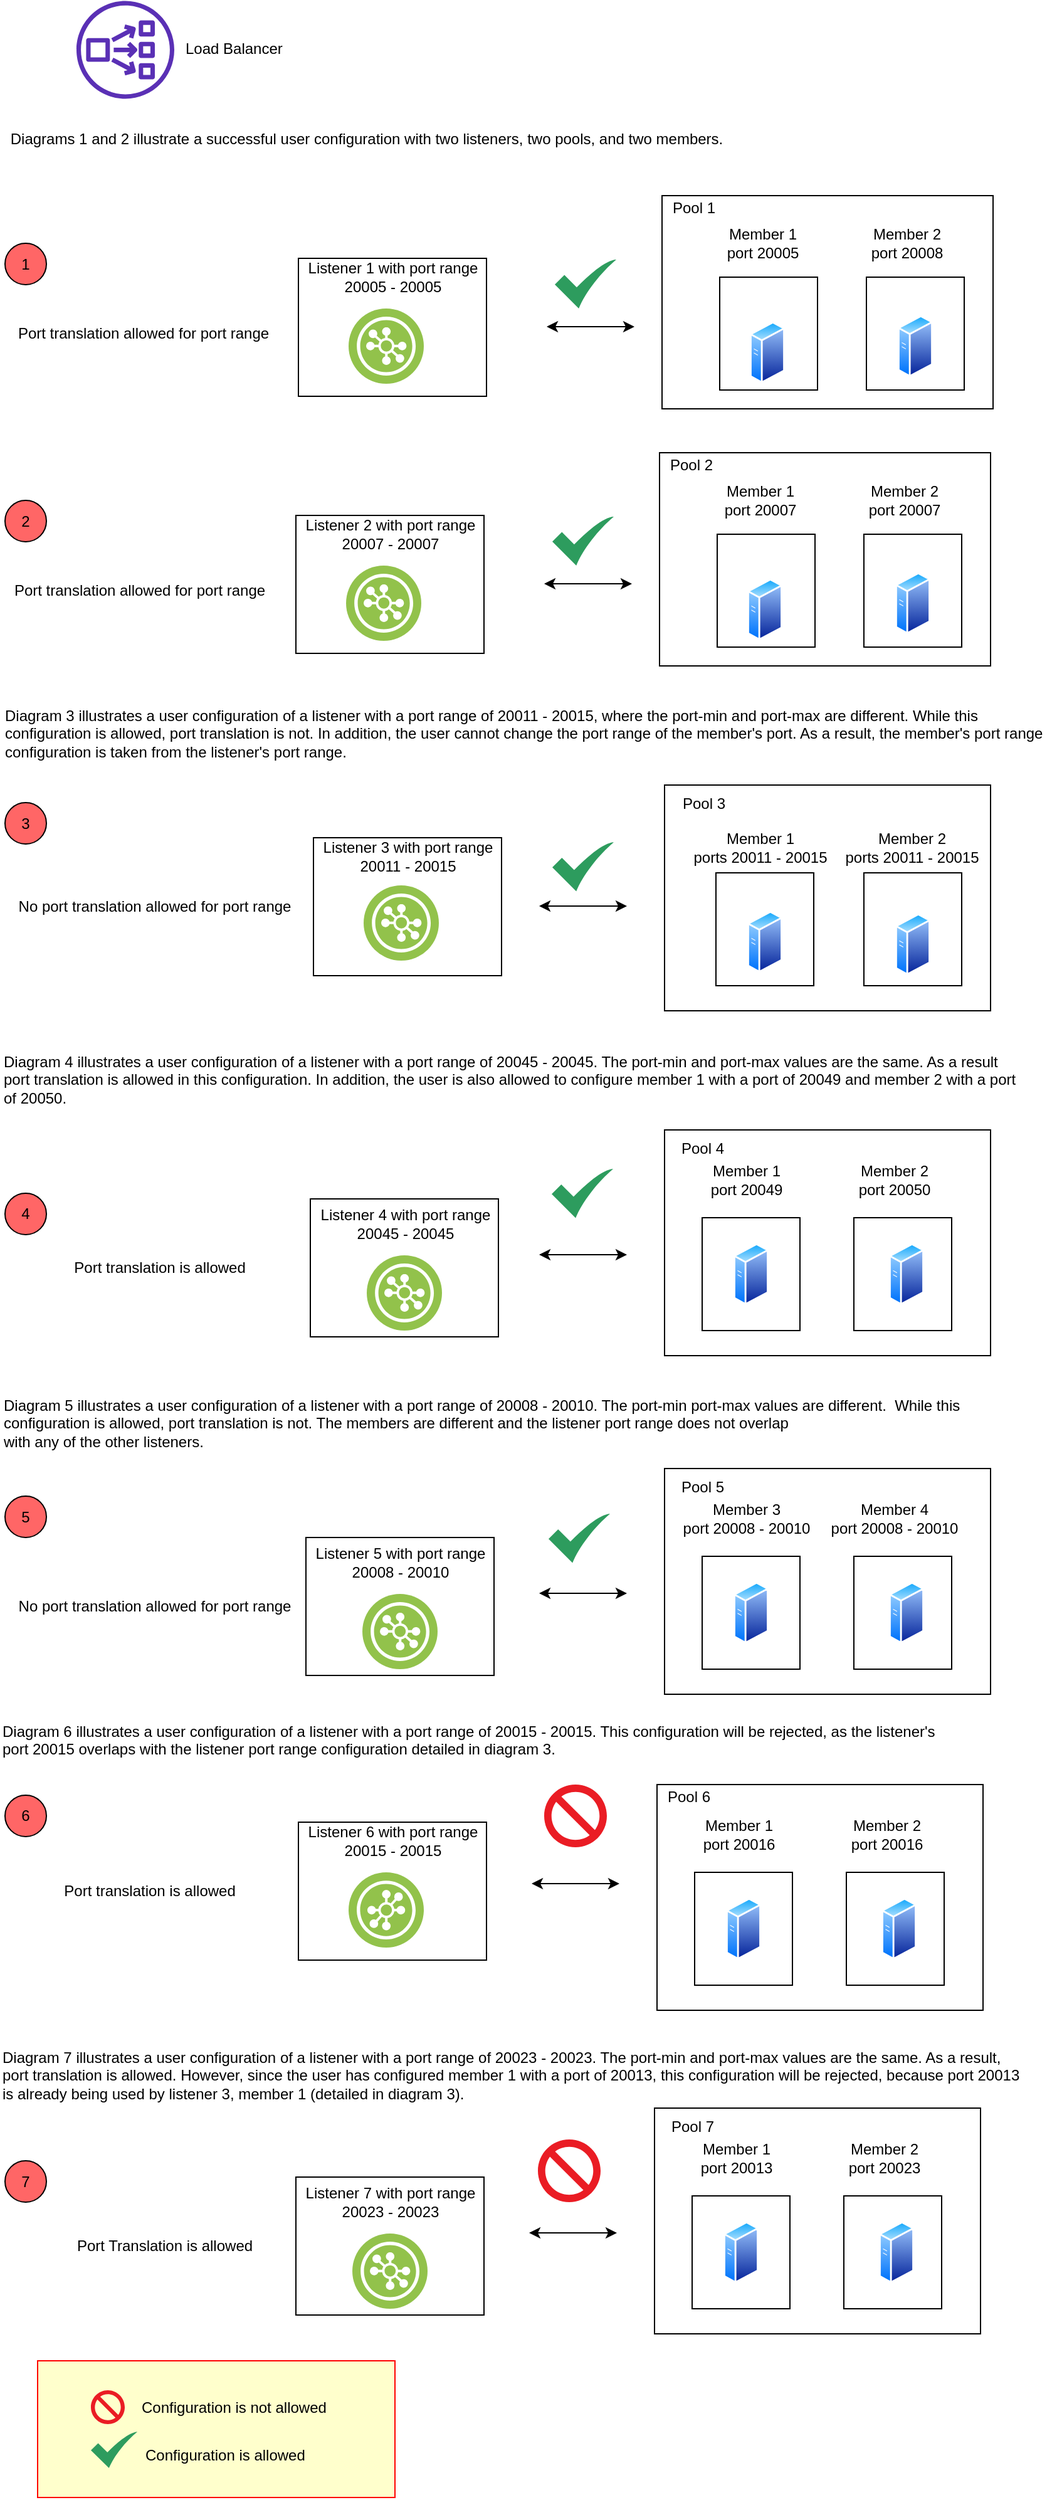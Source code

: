 <mxfile version="16.5.6" type="device"><diagram id="kW1S6oopogRMlEU09G79" name="Page-1"><mxGraphModel dx="1186" dy="795" grid="1" gridSize="10" guides="1" tooltips="1" connect="1" arrows="1" fold="1" page="1" pageScale="1" pageWidth="850" pageHeight="1100" math="0" shadow="0"><root><mxCell id="0"/><mxCell id="1" parent="0"/><mxCell id="lSz7Zd6UAInDbjxnphyC-41" value="" style="rounded=0;whiteSpace=wrap;html=1;strokeColor=#FF0000;fillColor=#FFFFCC;" parent="1" vertex="1"><mxGeometry x="32" y="1891.5" width="285" height="109" as="geometry"/></mxCell><mxCell id="F8GvZ63VD4YNmgKZ5x8D-38" value="" style="rounded=0;whiteSpace=wrap;html=1;" parent="1" vertex="1"><mxGeometry x="532" y="635" width="260" height="180" as="geometry"/></mxCell><mxCell id="F8GvZ63VD4YNmgKZ5x8D-37" value="" style="rounded=0;whiteSpace=wrap;html=1;" parent="1" vertex="1"><mxGeometry x="530" y="165" width="264" height="170" as="geometry"/></mxCell><mxCell id="F8GvZ63VD4YNmgKZ5x8D-36" value="" style="rounded=0;whiteSpace=wrap;html=1;" parent="1" vertex="1"><mxGeometry x="576" y="230" width="78" height="90" as="geometry"/></mxCell><mxCell id="F8GvZ63VD4YNmgKZ5x8D-16" value="" style="rounded=0;whiteSpace=wrap;html=1;" parent="1" vertex="1"><mxGeometry x="240" y="1462" width="150" height="110" as="geometry"/></mxCell><mxCell id="F8GvZ63VD4YNmgKZ5x8D-15" value="" style="rounded=0;whiteSpace=wrap;html=1;" parent="1" vertex="1"><mxGeometry x="252" y="677" width="150" height="110" as="geometry"/></mxCell><mxCell id="F8GvZ63VD4YNmgKZ5x8D-14" value="" style="rounded=0;whiteSpace=wrap;html=1;" parent="1" vertex="1"><mxGeometry x="240" y="215" width="150" height="110" as="geometry"/></mxCell><mxCell id="F8GvZ63VD4YNmgKZ5x8D-6" value="" style="outlineConnect=0;fontColor=#232F3E;gradientColor=none;fillColor=#5A30B5;strokeColor=none;dashed=0;verticalLabelPosition=bottom;verticalAlign=top;align=center;html=1;fontSize=12;fontStyle=0;aspect=fixed;pointerEvents=1;shape=mxgraph.aws4.network_load_balancer;" parent="1" vertex="1"><mxGeometry x="63" y="9.8" width="78" height="78" as="geometry"/></mxCell><mxCell id="F8GvZ63VD4YNmgKZ5x8D-8" value="" style="aspect=fixed;perimeter=ellipsePerimeter;html=1;align=center;shadow=0;dashed=0;fontColor=#4277BB;labelBackgroundColor=#ffffff;fontSize=12;spacingTop=3;image;image=img/lib/ibm/vpc/LoadBalancerListener.svg;" parent="1" vertex="1"><mxGeometry x="280" y="255" width="60" height="60" as="geometry"/></mxCell><mxCell id="F8GvZ63VD4YNmgKZ5x8D-9" value="" style="aspect=fixed;perimeter=ellipsePerimeter;html=1;align=center;shadow=0;dashed=0;fontColor=#4277BB;labelBackgroundColor=#ffffff;fontSize=12;spacingTop=3;image;image=img/lib/ibm/vpc/LoadBalancerListener.svg;" parent="1" vertex="1"><mxGeometry x="292" y="715" width="60" height="60" as="geometry"/></mxCell><mxCell id="F8GvZ63VD4YNmgKZ5x8D-10" value="" style="aspect=fixed;perimeter=ellipsePerimeter;html=1;align=center;shadow=0;dashed=0;fontColor=#4277BB;labelBackgroundColor=#ffffff;fontSize=12;spacingTop=3;image;image=img/lib/ibm/vpc/LoadBalancerListener.svg;direction=south;" parent="1" vertex="1"><mxGeometry x="280" y="1502" width="60" height="60" as="geometry"/></mxCell><mxCell id="F8GvZ63VD4YNmgKZ5x8D-11" value="Listener 1 with port range&lt;br&gt;20005 - 20005" style="text;html=1;align=center;verticalAlign=middle;resizable=0;points=[];autosize=1;strokeColor=none;" parent="1" vertex="1"><mxGeometry x="240" y="215" width="150" height="30" as="geometry"/></mxCell><mxCell id="F8GvZ63VD4YNmgKZ5x8D-12" value="Listener 3 with port range&lt;br&gt;20011 - 20015" style="text;html=1;align=center;verticalAlign=middle;resizable=0;points=[];autosize=1;strokeColor=none;" parent="1" vertex="1"><mxGeometry x="252" y="677" width="150" height="30" as="geometry"/></mxCell><mxCell id="F8GvZ63VD4YNmgKZ5x8D-13" value="Listener 6 with port range&lt;br&gt;20015 - 20015" style="text;html=1;align=center;verticalAlign=middle;resizable=0;points=[];autosize=1;strokeColor=none;" parent="1" vertex="1"><mxGeometry x="240" y="1462" width="150" height="30" as="geometry"/></mxCell><mxCell id="F8GvZ63VD4YNmgKZ5x8D-23" value="" style="endArrow=classic;startArrow=classic;html=1;" parent="1" edge="1"><mxGeometry width="50" height="50" relative="1" as="geometry"><mxPoint x="438" y="269.5" as="sourcePoint"/><mxPoint x="508" y="269.5" as="targetPoint"/></mxGeometry></mxCell><mxCell id="F8GvZ63VD4YNmgKZ5x8D-24" value="" style="endArrow=classic;startArrow=classic;html=1;" parent="1" edge="1"><mxGeometry width="50" height="50" relative="1" as="geometry"><mxPoint x="432" y="731.5" as="sourcePoint"/><mxPoint x="502" y="731.5" as="targetPoint"/></mxGeometry></mxCell><mxCell id="F8GvZ63VD4YNmgKZ5x8D-26" value="" style="rounded=0;whiteSpace=wrap;html=1;" parent="1" vertex="1"><mxGeometry x="526" y="1432" width="260" height="180" as="geometry"/></mxCell><mxCell id="F8GvZ63VD4YNmgKZ5x8D-27" value="" style="aspect=fixed;perimeter=ellipsePerimeter;html=1;align=center;shadow=0;dashed=0;spacingTop=3;image;image=img/lib/active_directory/generic_server.svg;" parent="1" vertex="1"><mxGeometry x="600" y="265" width="28.0" height="50" as="geometry"/></mxCell><mxCell id="F8GvZ63VD4YNmgKZ5x8D-29" value="Pool 1" style="text;html=1;align=center;verticalAlign=middle;resizable=0;points=[];autosize=1;strokeColor=none;" parent="1" vertex="1"><mxGeometry x="530" y="165" width="50" height="20" as="geometry"/></mxCell><mxCell id="F8GvZ63VD4YNmgKZ5x8D-30" value="Pool 3" style="text;html=1;align=center;verticalAlign=middle;resizable=0;points=[];autosize=1;strokeColor=none;" parent="1" vertex="1"><mxGeometry x="538" y="640" width="50" height="20" as="geometry"/></mxCell><mxCell id="F8GvZ63VD4YNmgKZ5x8D-31" value="Pool 6" style="text;html=1;align=center;verticalAlign=middle;resizable=0;points=[];autosize=1;strokeColor=none;" parent="1" vertex="1"><mxGeometry x="526" y="1432" width="50" height="20" as="geometry"/></mxCell><mxCell id="F8GvZ63VD4YNmgKZ5x8D-42" value="" style="rounded=0;whiteSpace=wrap;html=1;" parent="1" vertex="1"><mxGeometry x="693" y="230" width="78" height="90" as="geometry"/></mxCell><mxCell id="F8GvZ63VD4YNmgKZ5x8D-28" value="" style="aspect=fixed;perimeter=ellipsePerimeter;html=1;align=center;shadow=0;dashed=0;spacingTop=3;image;image=img/lib/active_directory/generic_server.svg;" parent="1" vertex="1"><mxGeometry x="718" y="260" width="28.0" height="50" as="geometry"/></mxCell><mxCell id="F8GvZ63VD4YNmgKZ5x8D-43" value="" style="rounded=0;whiteSpace=wrap;html=1;" parent="1" vertex="1"><mxGeometry x="691" y="705" width="78" height="90" as="geometry"/></mxCell><mxCell id="F8GvZ63VD4YNmgKZ5x8D-35" value="" style="aspect=fixed;perimeter=ellipsePerimeter;html=1;align=center;shadow=0;dashed=0;spacingTop=3;image;image=img/lib/active_directory/generic_server.svg;" parent="1" vertex="1"><mxGeometry x="716" y="737" width="28.0" height="50" as="geometry"/></mxCell><mxCell id="F8GvZ63VD4YNmgKZ5x8D-44" value="" style="endArrow=classic;startArrow=classic;html=1;" parent="1" edge="1"><mxGeometry width="50" height="50" relative="1" as="geometry"><mxPoint x="426" y="1511" as="sourcePoint"/><mxPoint x="496" y="1511" as="targetPoint"/></mxGeometry></mxCell><mxCell id="F8GvZ63VD4YNmgKZ5x8D-45" value="" style="rounded=0;whiteSpace=wrap;html=1;" parent="1" vertex="1"><mxGeometry x="573" y="705" width="78" height="90" as="geometry"/></mxCell><mxCell id="F8GvZ63VD4YNmgKZ5x8D-34" value="" style="aspect=fixed;perimeter=ellipsePerimeter;html=1;align=center;shadow=0;dashed=0;spacingTop=3;image;image=img/lib/active_directory/generic_server.svg;" parent="1" vertex="1"><mxGeometry x="598" y="735" width="28.0" height="50" as="geometry"/></mxCell><mxCell id="F8GvZ63VD4YNmgKZ5x8D-46" value="" style="rounded=0;whiteSpace=wrap;html=1;" parent="1" vertex="1"><mxGeometry x="556" y="1502" width="78" height="90" as="geometry"/></mxCell><mxCell id="F8GvZ63VD4YNmgKZ5x8D-32" value="" style="aspect=fixed;perimeter=ellipsePerimeter;html=1;align=center;shadow=0;dashed=0;spacingTop=3;image;image=img/lib/active_directory/generic_server.svg;" parent="1" vertex="1"><mxGeometry x="581" y="1522" width="28.0" height="50" as="geometry"/></mxCell><mxCell id="F8GvZ63VD4YNmgKZ5x8D-47" value="" style="rounded=0;whiteSpace=wrap;html=1;" parent="1" vertex="1"><mxGeometry x="677" y="1502" width="78" height="90" as="geometry"/></mxCell><mxCell id="F8GvZ63VD4YNmgKZ5x8D-33" value="" style="aspect=fixed;perimeter=ellipsePerimeter;html=1;align=center;shadow=0;dashed=0;spacingTop=3;image;image=img/lib/active_directory/generic_server.svg;" parent="1" vertex="1"><mxGeometry x="705" y="1522" width="28.0" height="50" as="geometry"/></mxCell><mxCell id="F8GvZ63VD4YNmgKZ5x8D-48" value="Member 2&lt;br&gt;ports 20011 - 20015" style="text;html=1;align=center;verticalAlign=middle;resizable=0;points=[];autosize=1;strokeColor=none;" parent="1" vertex="1"><mxGeometry x="669" y="670" width="120" height="30" as="geometry"/></mxCell><mxCell id="F8GvZ63VD4YNmgKZ5x8D-49" value="Member 1&lt;br&gt;ports 20011 - 20015" style="text;html=1;align=center;verticalAlign=middle;resizable=0;points=[];autosize=1;strokeColor=none;" parent="1" vertex="1"><mxGeometry x="548" y="670" width="120" height="30" as="geometry"/></mxCell><mxCell id="F8GvZ63VD4YNmgKZ5x8D-50" value="Member 2&lt;br&gt;port 20008" style="text;html=1;align=center;verticalAlign=middle;resizable=0;points=[];autosize=1;strokeColor=none;" parent="1" vertex="1"><mxGeometry x="690" y="188" width="70" height="30" as="geometry"/></mxCell><mxCell id="F8GvZ63VD4YNmgKZ5x8D-51" value="Member 1&lt;br&gt;port 20005" style="text;html=1;align=center;verticalAlign=middle;resizable=0;points=[];autosize=1;strokeColor=none;" parent="1" vertex="1"><mxGeometry x="575" y="188" width="70" height="30" as="geometry"/></mxCell><mxCell id="F8GvZ63VD4YNmgKZ5x8D-52" value="Member 1&lt;br&gt;port 20016" style="text;html=1;align=center;verticalAlign=middle;resizable=0;points=[];autosize=1;strokeColor=none;" parent="1" vertex="1"><mxGeometry x="556" y="1457" width="70" height="30" as="geometry"/></mxCell><mxCell id="F8GvZ63VD4YNmgKZ5x8D-53" value="Member 2&lt;br&gt;port 20016" style="text;html=1;align=center;verticalAlign=middle;resizable=0;points=[];autosize=1;strokeColor=none;" parent="1" vertex="1"><mxGeometry x="674" y="1457" width="70" height="30" as="geometry"/></mxCell><mxCell id="F8GvZ63VD4YNmgKZ5x8D-54" value="" style="aspect=fixed;pointerEvents=1;shadow=0;dashed=0;html=1;strokeColor=none;labelPosition=center;verticalLabelPosition=bottom;verticalAlign=top;align=center;shape=mxgraph.mscae.enterprise.not_allowed;fillColor=#EA1C24;" parent="1" vertex="1"><mxGeometry x="436" y="1432" width="50" height="50" as="geometry"/></mxCell><mxCell id="F8GvZ63VD4YNmgKZ5x8D-55" value="" style="html=1;aspect=fixed;strokeColor=none;shadow=0;align=center;verticalAlign=top;fillColor=#2D9C5E;shape=mxgraph.gcp2.check" parent="1" vertex="1"><mxGeometry x="442.5" y="680.5" width="49" height="39.2" as="geometry"/></mxCell><mxCell id="F8GvZ63VD4YNmgKZ5x8D-56" value="" style="html=1;aspect=fixed;strokeColor=none;shadow=0;align=center;verticalAlign=top;fillColor=#2D9C5E;shape=mxgraph.gcp2.check" parent="1" vertex="1"><mxGeometry x="444.5" y="215.8" width="49" height="39.2" as="geometry"/></mxCell><mxCell id="F8GvZ63VD4YNmgKZ5x8D-57" value="Port translation allowed for port range" style="text;html=1;align=center;verticalAlign=middle;resizable=0;points=[];autosize=1;strokeColor=none;" parent="1" vertex="1"><mxGeometry x="6" y="265" width="220" height="20" as="geometry"/></mxCell><mxCell id="F8GvZ63VD4YNmgKZ5x8D-58" value="No port translation allowed for port range" style="text;html=1;align=center;verticalAlign=middle;resizable=0;points=[];autosize=1;strokeColor=none;" parent="1" vertex="1"><mxGeometry x="10" y="722" width="230" height="20" as="geometry"/></mxCell><mxCell id="F8GvZ63VD4YNmgKZ5x8D-59" value="" style="rounded=0;whiteSpace=wrap;html=1;" parent="1" vertex="1"><mxGeometry x="249.5" y="965" width="150" height="110" as="geometry"/></mxCell><mxCell id="F8GvZ63VD4YNmgKZ5x8D-60" value="" style="aspect=fixed;perimeter=ellipsePerimeter;html=1;align=center;shadow=0;dashed=0;fontColor=#4277BB;labelBackgroundColor=#ffffff;fontSize=12;spacingTop=3;image;image=img/lib/ibm/vpc/LoadBalancerListener.svg;" parent="1" vertex="1"><mxGeometry x="294.5" y="1010" width="60" height="60" as="geometry"/></mxCell><mxCell id="F8GvZ63VD4YNmgKZ5x8D-61" value="Listener 4 with port range&lt;br&gt;20045 - 20045" style="text;html=1;align=center;verticalAlign=middle;resizable=0;points=[];autosize=1;strokeColor=none;" parent="1" vertex="1"><mxGeometry x="249.5" y="970" width="150" height="30" as="geometry"/></mxCell><mxCell id="vX2UCdD6PRZ2Sz_F5K1t-2" value="" style="endArrow=classic;startArrow=classic;html=1;" parent="1" edge="1"><mxGeometry width="50" height="50" relative="1" as="geometry"><mxPoint x="432" y="1009.5" as="sourcePoint"/><mxPoint x="502" y="1009.5" as="targetPoint"/><Array as="points"><mxPoint x="462" y="1009.5"/></Array></mxGeometry></mxCell><mxCell id="vX2UCdD6PRZ2Sz_F5K1t-3" value="" style="rounded=0;whiteSpace=wrap;html=1;" parent="1" vertex="1"><mxGeometry x="532" y="910" width="260" height="180" as="geometry"/></mxCell><mxCell id="vX2UCdD6PRZ2Sz_F5K1t-4" value="" style="rounded=0;whiteSpace=wrap;html=1;" parent="1" vertex="1"><mxGeometry x="562" y="980" width="78" height="90" as="geometry"/></mxCell><mxCell id="vX2UCdD6PRZ2Sz_F5K1t-5" value="" style="aspect=fixed;perimeter=ellipsePerimeter;html=1;align=center;shadow=0;dashed=0;spacingTop=3;image;image=img/lib/active_directory/generic_server.svg;" parent="1" vertex="1"><mxGeometry x="587" y="1000" width="28.0" height="50" as="geometry"/></mxCell><mxCell id="vX2UCdD6PRZ2Sz_F5K1t-6" value="" style="rounded=0;whiteSpace=wrap;html=1;" parent="1" vertex="1"><mxGeometry x="683" y="980" width="78" height="90" as="geometry"/></mxCell><mxCell id="vX2UCdD6PRZ2Sz_F5K1t-7" value="" style="aspect=fixed;perimeter=ellipsePerimeter;html=1;align=center;shadow=0;dashed=0;spacingTop=3;image;image=img/lib/active_directory/generic_server.svg;" parent="1" vertex="1"><mxGeometry x="711" y="1000" width="28.0" height="50" as="geometry"/></mxCell><mxCell id="vX2UCdD6PRZ2Sz_F5K1t-8" value="Member 1&lt;br&gt;port 20049" style="text;html=1;align=center;verticalAlign=middle;resizable=0;points=[];autosize=1;strokeColor=none;" parent="1" vertex="1"><mxGeometry x="562" y="935" width="70" height="30" as="geometry"/></mxCell><mxCell id="vX2UCdD6PRZ2Sz_F5K1t-9" value="Member 2&lt;br&gt;port 20050" style="text;html=1;align=center;verticalAlign=middle;resizable=0;points=[];autosize=1;strokeColor=none;" parent="1" vertex="1"><mxGeometry x="680" y="935" width="70" height="30" as="geometry"/></mxCell><mxCell id="vX2UCdD6PRZ2Sz_F5K1t-10" value="Pool 4" style="text;html=1;align=center;verticalAlign=middle;resizable=0;points=[];autosize=1;strokeColor=none;" parent="1" vertex="1"><mxGeometry x="537" y="915" width="50" height="20" as="geometry"/></mxCell><mxCell id="vX2UCdD6PRZ2Sz_F5K1t-11" value="" style="html=1;aspect=fixed;strokeColor=none;shadow=0;align=center;verticalAlign=top;fillColor=#2D9C5E;shape=mxgraph.gcp2.check" parent="1" vertex="1"><mxGeometry x="442" y="941" width="49" height="39.2" as="geometry"/></mxCell><mxCell id="vX2UCdD6PRZ2Sz_F5K1t-12" value="" style="rounded=0;whiteSpace=wrap;html=1;" parent="1" vertex="1"><mxGeometry x="246" y="1235" width="150" height="110" as="geometry"/></mxCell><mxCell id="vX2UCdD6PRZ2Sz_F5K1t-13" value="" style="aspect=fixed;perimeter=ellipsePerimeter;html=1;align=center;shadow=0;dashed=0;fontColor=#4277BB;labelBackgroundColor=#ffffff;fontSize=12;spacingTop=3;image;image=img/lib/ibm/vpc/LoadBalancerListener.svg;" parent="1" vertex="1"><mxGeometry x="291" y="1280" width="60" height="60" as="geometry"/></mxCell><mxCell id="vX2UCdD6PRZ2Sz_F5K1t-14" value="Listener 5 with port range&lt;br&gt;20008 - 20010" style="text;html=1;align=center;verticalAlign=middle;resizable=0;points=[];autosize=1;strokeColor=none;" parent="1" vertex="1"><mxGeometry x="246" y="1240" width="150" height="30" as="geometry"/></mxCell><mxCell id="vX2UCdD6PRZ2Sz_F5K1t-15" value="" style="endArrow=classic;startArrow=classic;html=1;" parent="1" edge="1"><mxGeometry width="50" height="50" relative="1" as="geometry"><mxPoint x="432" y="1279.5" as="sourcePoint"/><mxPoint x="502" y="1279.5" as="targetPoint"/><Array as="points"><mxPoint x="462" y="1279.5"/></Array></mxGeometry></mxCell><mxCell id="vX2UCdD6PRZ2Sz_F5K1t-16" value="" style="rounded=0;whiteSpace=wrap;html=1;" parent="1" vertex="1"><mxGeometry x="532" y="1180" width="260" height="180" as="geometry"/></mxCell><mxCell id="vX2UCdD6PRZ2Sz_F5K1t-17" value="" style="rounded=0;whiteSpace=wrap;html=1;" parent="1" vertex="1"><mxGeometry x="562" y="1250" width="78" height="90" as="geometry"/></mxCell><mxCell id="vX2UCdD6PRZ2Sz_F5K1t-18" value="" style="aspect=fixed;perimeter=ellipsePerimeter;html=1;align=center;shadow=0;dashed=0;spacingTop=3;image;image=img/lib/active_directory/generic_server.svg;" parent="1" vertex="1"><mxGeometry x="587" y="1270" width="28.0" height="50" as="geometry"/></mxCell><mxCell id="vX2UCdD6PRZ2Sz_F5K1t-19" value="" style="rounded=0;whiteSpace=wrap;html=1;" parent="1" vertex="1"><mxGeometry x="683" y="1250" width="78" height="90" as="geometry"/></mxCell><mxCell id="vX2UCdD6PRZ2Sz_F5K1t-20" value="" style="aspect=fixed;perimeter=ellipsePerimeter;html=1;align=center;shadow=0;dashed=0;spacingTop=3;image;image=img/lib/active_directory/generic_server.svg;" parent="1" vertex="1"><mxGeometry x="711" y="1270" width="28.0" height="50" as="geometry"/></mxCell><mxCell id="vX2UCdD6PRZ2Sz_F5K1t-21" value="Member 3&lt;br&gt;port 20008 - 20010" style="text;html=1;align=center;verticalAlign=middle;resizable=0;points=[];autosize=1;strokeColor=none;" parent="1" vertex="1"><mxGeometry x="537" y="1205" width="120" height="30" as="geometry"/></mxCell><mxCell id="vX2UCdD6PRZ2Sz_F5K1t-22" value="Member 4&lt;br&gt;port 20008 - 20010" style="text;html=1;align=center;verticalAlign=middle;resizable=0;points=[];autosize=1;strokeColor=none;" parent="1" vertex="1"><mxGeometry x="655" y="1205" width="120" height="30" as="geometry"/></mxCell><mxCell id="vX2UCdD6PRZ2Sz_F5K1t-23" value="Pool 5" style="text;html=1;align=center;verticalAlign=middle;resizable=0;points=[];autosize=1;strokeColor=none;" parent="1" vertex="1"><mxGeometry x="537" y="1185" width="50" height="20" as="geometry"/></mxCell><mxCell id="vX2UCdD6PRZ2Sz_F5K1t-28" value="Port translation is allowed" style="text;html=1;align=center;verticalAlign=middle;resizable=0;points=[];autosize=1;strokeColor=none;" parent="1" vertex="1"><mxGeometry x="46" y="1507" width="150" height="20" as="geometry"/></mxCell><mxCell id="vX2UCdD6PRZ2Sz_F5K1t-29" value="Port translation is allowed" style="text;html=1;align=center;verticalAlign=middle;resizable=0;points=[];autosize=1;strokeColor=none;" parent="1" vertex="1"><mxGeometry x="54" y="1010" width="150" height="20" as="geometry"/></mxCell><mxCell id="vX2UCdD6PRZ2Sz_F5K1t-30" value="No port translation allowed for port range" style="text;html=1;align=center;verticalAlign=middle;resizable=0;points=[];autosize=1;strokeColor=none;" parent="1" vertex="1"><mxGeometry x="10" y="1280" width="230" height="20" as="geometry"/></mxCell><mxCell id="vX2UCdD6PRZ2Sz_F5K1t-39" value="" style="rounded=0;whiteSpace=wrap;html=1;" parent="1" vertex="1"><mxGeometry x="238" y="1745" width="150" height="110" as="geometry"/></mxCell><mxCell id="vX2UCdD6PRZ2Sz_F5K1t-40" value="" style="aspect=fixed;perimeter=ellipsePerimeter;html=1;align=center;shadow=0;dashed=0;fontColor=#4277BB;labelBackgroundColor=#ffffff;fontSize=12;spacingTop=3;image;image=img/lib/ibm/vpc/LoadBalancerListener.svg;" parent="1" vertex="1"><mxGeometry x="283" y="1790" width="60" height="60" as="geometry"/></mxCell><mxCell id="vX2UCdD6PRZ2Sz_F5K1t-41" value="Listener 7 with port range&lt;br&gt;20023 - 20023" style="text;html=1;align=center;verticalAlign=middle;resizable=0;points=[];autosize=1;strokeColor=none;" parent="1" vertex="1"><mxGeometry x="238" y="1750" width="150" height="30" as="geometry"/></mxCell><mxCell id="vX2UCdD6PRZ2Sz_F5K1t-42" value="" style="endArrow=classic;startArrow=classic;html=1;" parent="1" edge="1"><mxGeometry width="50" height="50" relative="1" as="geometry"><mxPoint x="424" y="1789.5" as="sourcePoint"/><mxPoint x="494" y="1789.5" as="targetPoint"/><Array as="points"><mxPoint x="454" y="1789.5"/></Array></mxGeometry></mxCell><mxCell id="vX2UCdD6PRZ2Sz_F5K1t-43" value="" style="rounded=0;whiteSpace=wrap;html=1;" parent="1" vertex="1"><mxGeometry x="524" y="1690" width="260" height="180" as="geometry"/></mxCell><mxCell id="vX2UCdD6PRZ2Sz_F5K1t-44" value="" style="rounded=0;whiteSpace=wrap;html=1;" parent="1" vertex="1"><mxGeometry x="554" y="1760" width="78" height="90" as="geometry"/></mxCell><mxCell id="vX2UCdD6PRZ2Sz_F5K1t-45" value="" style="aspect=fixed;perimeter=ellipsePerimeter;html=1;align=center;shadow=0;dashed=0;spacingTop=3;image;image=img/lib/active_directory/generic_server.svg;" parent="1" vertex="1"><mxGeometry x="579" y="1780" width="28.0" height="50" as="geometry"/></mxCell><mxCell id="vX2UCdD6PRZ2Sz_F5K1t-46" value="" style="rounded=0;whiteSpace=wrap;html=1;" parent="1" vertex="1"><mxGeometry x="675" y="1760" width="78" height="90" as="geometry"/></mxCell><mxCell id="vX2UCdD6PRZ2Sz_F5K1t-47" value="" style="aspect=fixed;perimeter=ellipsePerimeter;html=1;align=center;shadow=0;dashed=0;spacingTop=3;image;image=img/lib/active_directory/generic_server.svg;" parent="1" vertex="1"><mxGeometry x="703" y="1780" width="28.0" height="50" as="geometry"/></mxCell><mxCell id="vX2UCdD6PRZ2Sz_F5K1t-48" value="Member 1&lt;br&gt;port 20013" style="text;html=1;align=center;verticalAlign=middle;resizable=0;points=[];autosize=1;strokeColor=none;" parent="1" vertex="1"><mxGeometry x="554" y="1715" width="70" height="30" as="geometry"/></mxCell><mxCell id="vX2UCdD6PRZ2Sz_F5K1t-49" value="Member 2&lt;br&gt;port 20023" style="text;html=1;align=center;verticalAlign=middle;resizable=0;points=[];autosize=1;strokeColor=none;" parent="1" vertex="1"><mxGeometry x="672" y="1715" width="70" height="30" as="geometry"/></mxCell><mxCell id="vX2UCdD6PRZ2Sz_F5K1t-50" value="Pool 7" style="text;html=1;align=center;verticalAlign=middle;resizable=0;points=[];autosize=1;strokeColor=none;" parent="1" vertex="1"><mxGeometry x="529" y="1695" width="50" height="20" as="geometry"/></mxCell><mxCell id="vX2UCdD6PRZ2Sz_F5K1t-51" value="" style="aspect=fixed;pointerEvents=1;shadow=0;dashed=0;html=1;strokeColor=none;labelPosition=center;verticalLabelPosition=bottom;verticalAlign=top;align=center;shape=mxgraph.mscae.enterprise.not_allowed;fillColor=#EA1C24;" parent="1" vertex="1"><mxGeometry x="431" y="1715" width="50" height="50" as="geometry"/></mxCell><mxCell id="vX2UCdD6PRZ2Sz_F5K1t-52" value="Port Translation is allowed" style="text;html=1;align=center;verticalAlign=middle;resizable=0;points=[];autosize=1;strokeColor=none;" parent="1" vertex="1"><mxGeometry x="53" y="1790" width="160" height="20" as="geometry"/></mxCell><mxCell id="lSz7Zd6UAInDbjxnphyC-1" value="Diagrams 1 and 2 illustrate a successful user configuration with two listeners, two pools, and two members." style="text;html=1;resizable=0;points=[];autosize=1;align=center;verticalAlign=top;spacingTop=-4;" parent="1" vertex="1"><mxGeometry x="4" y="110" width="580" height="20" as="geometry"/></mxCell><mxCell id="lSz7Zd6UAInDbjxnphyC-2" value="" style="rounded=0;whiteSpace=wrap;html=1;" parent="1" vertex="1"><mxGeometry x="528" y="370" width="264" height="170" as="geometry"/></mxCell><mxCell id="lSz7Zd6UAInDbjxnphyC-3" value="" style="rounded=0;whiteSpace=wrap;html=1;" parent="1" vertex="1"><mxGeometry x="574" y="435" width="78" height="90" as="geometry"/></mxCell><mxCell id="lSz7Zd6UAInDbjxnphyC-4" value="" style="rounded=0;whiteSpace=wrap;html=1;" parent="1" vertex="1"><mxGeometry x="238" y="420" width="150" height="110" as="geometry"/></mxCell><mxCell id="lSz7Zd6UAInDbjxnphyC-5" value="" style="aspect=fixed;perimeter=ellipsePerimeter;html=1;align=center;shadow=0;dashed=0;fontColor=#4277BB;labelBackgroundColor=#ffffff;fontSize=12;spacingTop=3;image;image=img/lib/ibm/vpc/LoadBalancerListener.svg;" parent="1" vertex="1"><mxGeometry x="278" y="460" width="60" height="60" as="geometry"/></mxCell><mxCell id="lSz7Zd6UAInDbjxnphyC-6" value="Listener 2 with port range&lt;br&gt;20007 - 20007" style="text;html=1;align=center;verticalAlign=middle;resizable=0;points=[];autosize=1;strokeColor=none;" parent="1" vertex="1"><mxGeometry x="238" y="420" width="150" height="30" as="geometry"/></mxCell><mxCell id="lSz7Zd6UAInDbjxnphyC-7" value="" style="endArrow=classic;startArrow=classic;html=1;" parent="1" edge="1"><mxGeometry width="50" height="50" relative="1" as="geometry"><mxPoint x="436" y="474.5" as="sourcePoint"/><mxPoint x="506" y="474.5" as="targetPoint"/></mxGeometry></mxCell><mxCell id="lSz7Zd6UAInDbjxnphyC-8" value="" style="aspect=fixed;perimeter=ellipsePerimeter;html=1;align=center;shadow=0;dashed=0;spacingTop=3;image;image=img/lib/active_directory/generic_server.svg;" parent="1" vertex="1"><mxGeometry x="598" y="470" width="28.0" height="50" as="geometry"/></mxCell><mxCell id="lSz7Zd6UAInDbjxnphyC-9" value="Pool 2" style="text;html=1;align=center;verticalAlign=middle;resizable=0;points=[];autosize=1;strokeColor=none;" parent="1" vertex="1"><mxGeometry x="528" y="370" width="50" height="20" as="geometry"/></mxCell><mxCell id="lSz7Zd6UAInDbjxnphyC-10" value="" style="rounded=0;whiteSpace=wrap;html=1;" parent="1" vertex="1"><mxGeometry x="691" y="435" width="78" height="90" as="geometry"/></mxCell><mxCell id="lSz7Zd6UAInDbjxnphyC-11" value="" style="aspect=fixed;perimeter=ellipsePerimeter;html=1;align=center;shadow=0;dashed=0;spacingTop=3;image;image=img/lib/active_directory/generic_server.svg;" parent="1" vertex="1"><mxGeometry x="716" y="465" width="28.0" height="50" as="geometry"/></mxCell><mxCell id="lSz7Zd6UAInDbjxnphyC-12" value="Member 2&lt;br&gt;port 20007" style="text;html=1;align=center;verticalAlign=middle;resizable=0;points=[];autosize=1;strokeColor=none;" parent="1" vertex="1"><mxGeometry x="688" y="393" width="70" height="30" as="geometry"/></mxCell><mxCell id="lSz7Zd6UAInDbjxnphyC-13" value="Member 1&lt;br&gt;port 20007" style="text;html=1;align=center;verticalAlign=middle;resizable=0;points=[];autosize=1;strokeColor=none;" parent="1" vertex="1"><mxGeometry x="573" y="393" width="70" height="30" as="geometry"/></mxCell><mxCell id="lSz7Zd6UAInDbjxnphyC-14" value="" style="html=1;aspect=fixed;strokeColor=none;shadow=0;align=center;verticalAlign=top;fillColor=#2D9C5E;shape=mxgraph.gcp2.check" parent="1" vertex="1"><mxGeometry x="442.5" y="420.8" width="49" height="39.2" as="geometry"/></mxCell><mxCell id="lSz7Zd6UAInDbjxnphyC-15" value="Port translation allowed for port range" style="text;html=1;align=center;verticalAlign=middle;resizable=0;points=[];autosize=1;strokeColor=none;" parent="1" vertex="1"><mxGeometry x="3" y="470" width="220" height="20" as="geometry"/></mxCell><mxCell id="lSz7Zd6UAInDbjxnphyC-16" value="Diagram 3 illustrates a user configuration of a listener with a port range of 20011 - 20015, where the port-min and port-max are different. While this &lt;br&gt;configuration is allowed, port translation&amp;nbsp;is not. In addition, the user cannot change the port range of the member's port. As a result, the member's port range&lt;br&gt;configuration is taken from the listener's port range." style="text;html=1;resizable=0;points=[];autosize=1;align=left;verticalAlign=top;spacingTop=-4;" parent="1" vertex="1"><mxGeometry x="4" y="570" width="840" height="40" as="geometry"/></mxCell><mxCell id="lSz7Zd6UAInDbjxnphyC-17" value="1" style="ellipse;whiteSpace=wrap;html=1;aspect=fixed;fillColor=#FF6666;" parent="1" vertex="1"><mxGeometry x="6" y="203" width="33" height="33" as="geometry"/></mxCell><mxCell id="lSz7Zd6UAInDbjxnphyC-18" value="2" style="ellipse;whiteSpace=wrap;html=1;aspect=fixed;fillColor=#FF6666;" parent="1" vertex="1"><mxGeometry x="6" y="408" width="33" height="33" as="geometry"/></mxCell><mxCell id="lSz7Zd6UAInDbjxnphyC-19" value="3" style="ellipse;whiteSpace=wrap;html=1;aspect=fixed;fillColor=#FF6666;" parent="1" vertex="1"><mxGeometry x="6" y="649" width="33" height="33" as="geometry"/></mxCell><mxCell id="lSz7Zd6UAInDbjxnphyC-20" value="Diagram 4 illustrates a user configuration of a listener with a port range of 20045 - 20045. The port-min and port-max values are the same. As a result&lt;br&gt;port translation is allowed in this configuration. In addition, the user is also allowed to configure member 1 with a port of 20049 and member 2 with a port&lt;br&gt;of 20050.&amp;nbsp;" style="text;html=1;resizable=0;points=[];autosize=1;align=left;verticalAlign=top;spacingTop=-4;" parent="1" vertex="1"><mxGeometry x="3" y="846" width="820" height="40" as="geometry"/></mxCell><mxCell id="lSz7Zd6UAInDbjxnphyC-21" value="Diagram 6 illustrates a user configuration of a listener with a port range of 20015 - 20015. This configuration will be rejected, as the listener's &lt;br&gt;port 20015 overlaps with the listener port range configuration detailed in diagram 3." style="text;html=1;resizable=0;points=[];autosize=1;align=left;verticalAlign=top;spacingTop=-4;" parent="1" vertex="1"><mxGeometry x="2" y="1380" width="760" height="30" as="geometry"/></mxCell><mxCell id="lSz7Zd6UAInDbjxnphyC-22" value="Diagram 5 illustrates a user configuration of a listener with a port range of 20008 - 20010. The port-min port-max values are different.&amp;nbsp; While this&lt;br&gt;configuration is allowed, port translation is not. The members are different and the listener port range does not overlap&lt;br&gt;with any of the other listeners." style="text;html=1;resizable=0;points=[];autosize=1;align=left;verticalAlign=top;spacingTop=-4;" parent="1" vertex="1"><mxGeometry x="3" y="1120" width="780" height="40" as="geometry"/></mxCell><mxCell id="lSz7Zd6UAInDbjxnphyC-23" value="" style="html=1;aspect=fixed;strokeColor=none;shadow=0;align=center;verticalAlign=top;fillColor=#2D9C5E;shape=mxgraph.gcp2.check" parent="1" vertex="1"><mxGeometry x="439.5" y="1216" width="49" height="39.2" as="geometry"/></mxCell><mxCell id="lSz7Zd6UAInDbjxnphyC-24" value="4" style="ellipse;whiteSpace=wrap;html=1;aspect=fixed;fillColor=#FF6666;" parent="1" vertex="1"><mxGeometry x="6" y="960.5" width="33" height="33" as="geometry"/></mxCell><mxCell id="lSz7Zd6UAInDbjxnphyC-25" value="5" style="ellipse;whiteSpace=wrap;html=1;aspect=fixed;fillColor=#FF6666;" parent="1" vertex="1"><mxGeometry x="6" y="1202" width="33" height="33" as="geometry"/></mxCell><mxCell id="lSz7Zd6UAInDbjxnphyC-26" value="6" style="ellipse;whiteSpace=wrap;html=1;aspect=fixed;fillColor=#FF6666;" parent="1" vertex="1"><mxGeometry x="6" y="1440.5" width="33" height="33" as="geometry"/></mxCell><mxCell id="lSz7Zd6UAInDbjxnphyC-28" value="7" style="ellipse;whiteSpace=wrap;html=1;aspect=fixed;fillColor=#FF6666;" parent="1" vertex="1"><mxGeometry x="6" y="1732" width="33" height="33" as="geometry"/></mxCell><mxCell id="lSz7Zd6UAInDbjxnphyC-29" value="Diagram 7 illustrates a user configuration of a listener with a port range of 20023 - 20023. The port-min and port-max values are the same. As a result, &lt;br&gt;port translation is allowed. However, since the user has configured member 1 with a port of 20013, this configuration will be rejected, because port 20013 &lt;br&gt;is already being&amp;nbsp;used by listener 3, member 1 (detailed in diagram 3)." style="text;html=1;resizable=0;points=[];autosize=1;align=left;verticalAlign=top;spacingTop=-4;" parent="1" vertex="1"><mxGeometry x="2" y="1640" width="830" height="40" as="geometry"/></mxCell><mxCell id="lSz7Zd6UAInDbjxnphyC-30" value="Load Balancer" style="text;html=1;resizable=0;points=[];autosize=1;align=left;verticalAlign=top;spacingTop=-4;" parent="1" vertex="1"><mxGeometry x="148" y="38" width="90" height="20" as="geometry"/></mxCell><mxCell id="lSz7Zd6UAInDbjxnphyC-31" value="" style="aspect=fixed;pointerEvents=1;shadow=0;dashed=0;html=1;strokeColor=none;labelPosition=center;verticalLabelPosition=bottom;verticalAlign=top;align=center;shape=mxgraph.mscae.enterprise.not_allowed;fillColor=#EA1C24;" parent="1" vertex="1"><mxGeometry x="74.5" y="1915" width="27" height="27" as="geometry"/></mxCell><mxCell id="lSz7Zd6UAInDbjxnphyC-32" value="Configuration is not allowed&lt;br&gt;" style="text;html=1;resizable=0;points=[];autosize=1;align=left;verticalAlign=top;spacingTop=-4;" parent="1" vertex="1"><mxGeometry x="112.5" y="1918.5" width="160" height="20" as="geometry"/></mxCell><mxCell id="lSz7Zd6UAInDbjxnphyC-33" value="" style="html=1;aspect=fixed;strokeColor=none;shadow=0;align=center;verticalAlign=top;fillColor=#2D9C5E;shape=mxgraph.gcp2.check" parent="1" vertex="1"><mxGeometry x="74.5" y="1948" width="37" height="29" as="geometry"/></mxCell><mxCell id="lSz7Zd6UAInDbjxnphyC-34" value="Configuration is allowed" style="text;html=1;resizable=0;points=[];autosize=1;align=left;verticalAlign=top;spacingTop=-4;" parent="1" vertex="1"><mxGeometry x="116" y="1957" width="140" height="20" as="geometry"/></mxCell></root></mxGraphModel></diagram></mxfile>